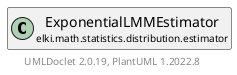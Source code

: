 @startuml
    remove .*\.(Instance|Par|Parameterizer|Factory)$
    set namespaceSeparator none
    hide empty fields
    hide empty methods

    class "<size:14>ExponentialLMMEstimator.Par\n<size:10>elki.math.statistics.distribution.estimator" as elki.math.statistics.distribution.estimator.ExponentialLMMEstimator.Par [[ExponentialLMMEstimator.Par.html]] {
        +make(): ExponentialLMMEstimator
    }

    interface "<size:14>Parameterizer\n<size:10>elki.utilities.optionhandling" as elki.utilities.optionhandling.Parameterizer [[../../../../utilities/optionhandling/Parameterizer.html]] {
        {abstract} +make(): Object
    }
    class "<size:14>ExponentialLMMEstimator\n<size:10>elki.math.statistics.distribution.estimator" as elki.math.statistics.distribution.estimator.ExponentialLMMEstimator [[ExponentialLMMEstimator.html]]

    elki.utilities.optionhandling.Parameterizer <|.. elki.math.statistics.distribution.estimator.ExponentialLMMEstimator.Par
    elki.math.statistics.distribution.estimator.ExponentialLMMEstimator +-- elki.math.statistics.distribution.estimator.ExponentialLMMEstimator.Par

    center footer UMLDoclet 2.0.19, PlantUML 1.2022.8
@enduml
